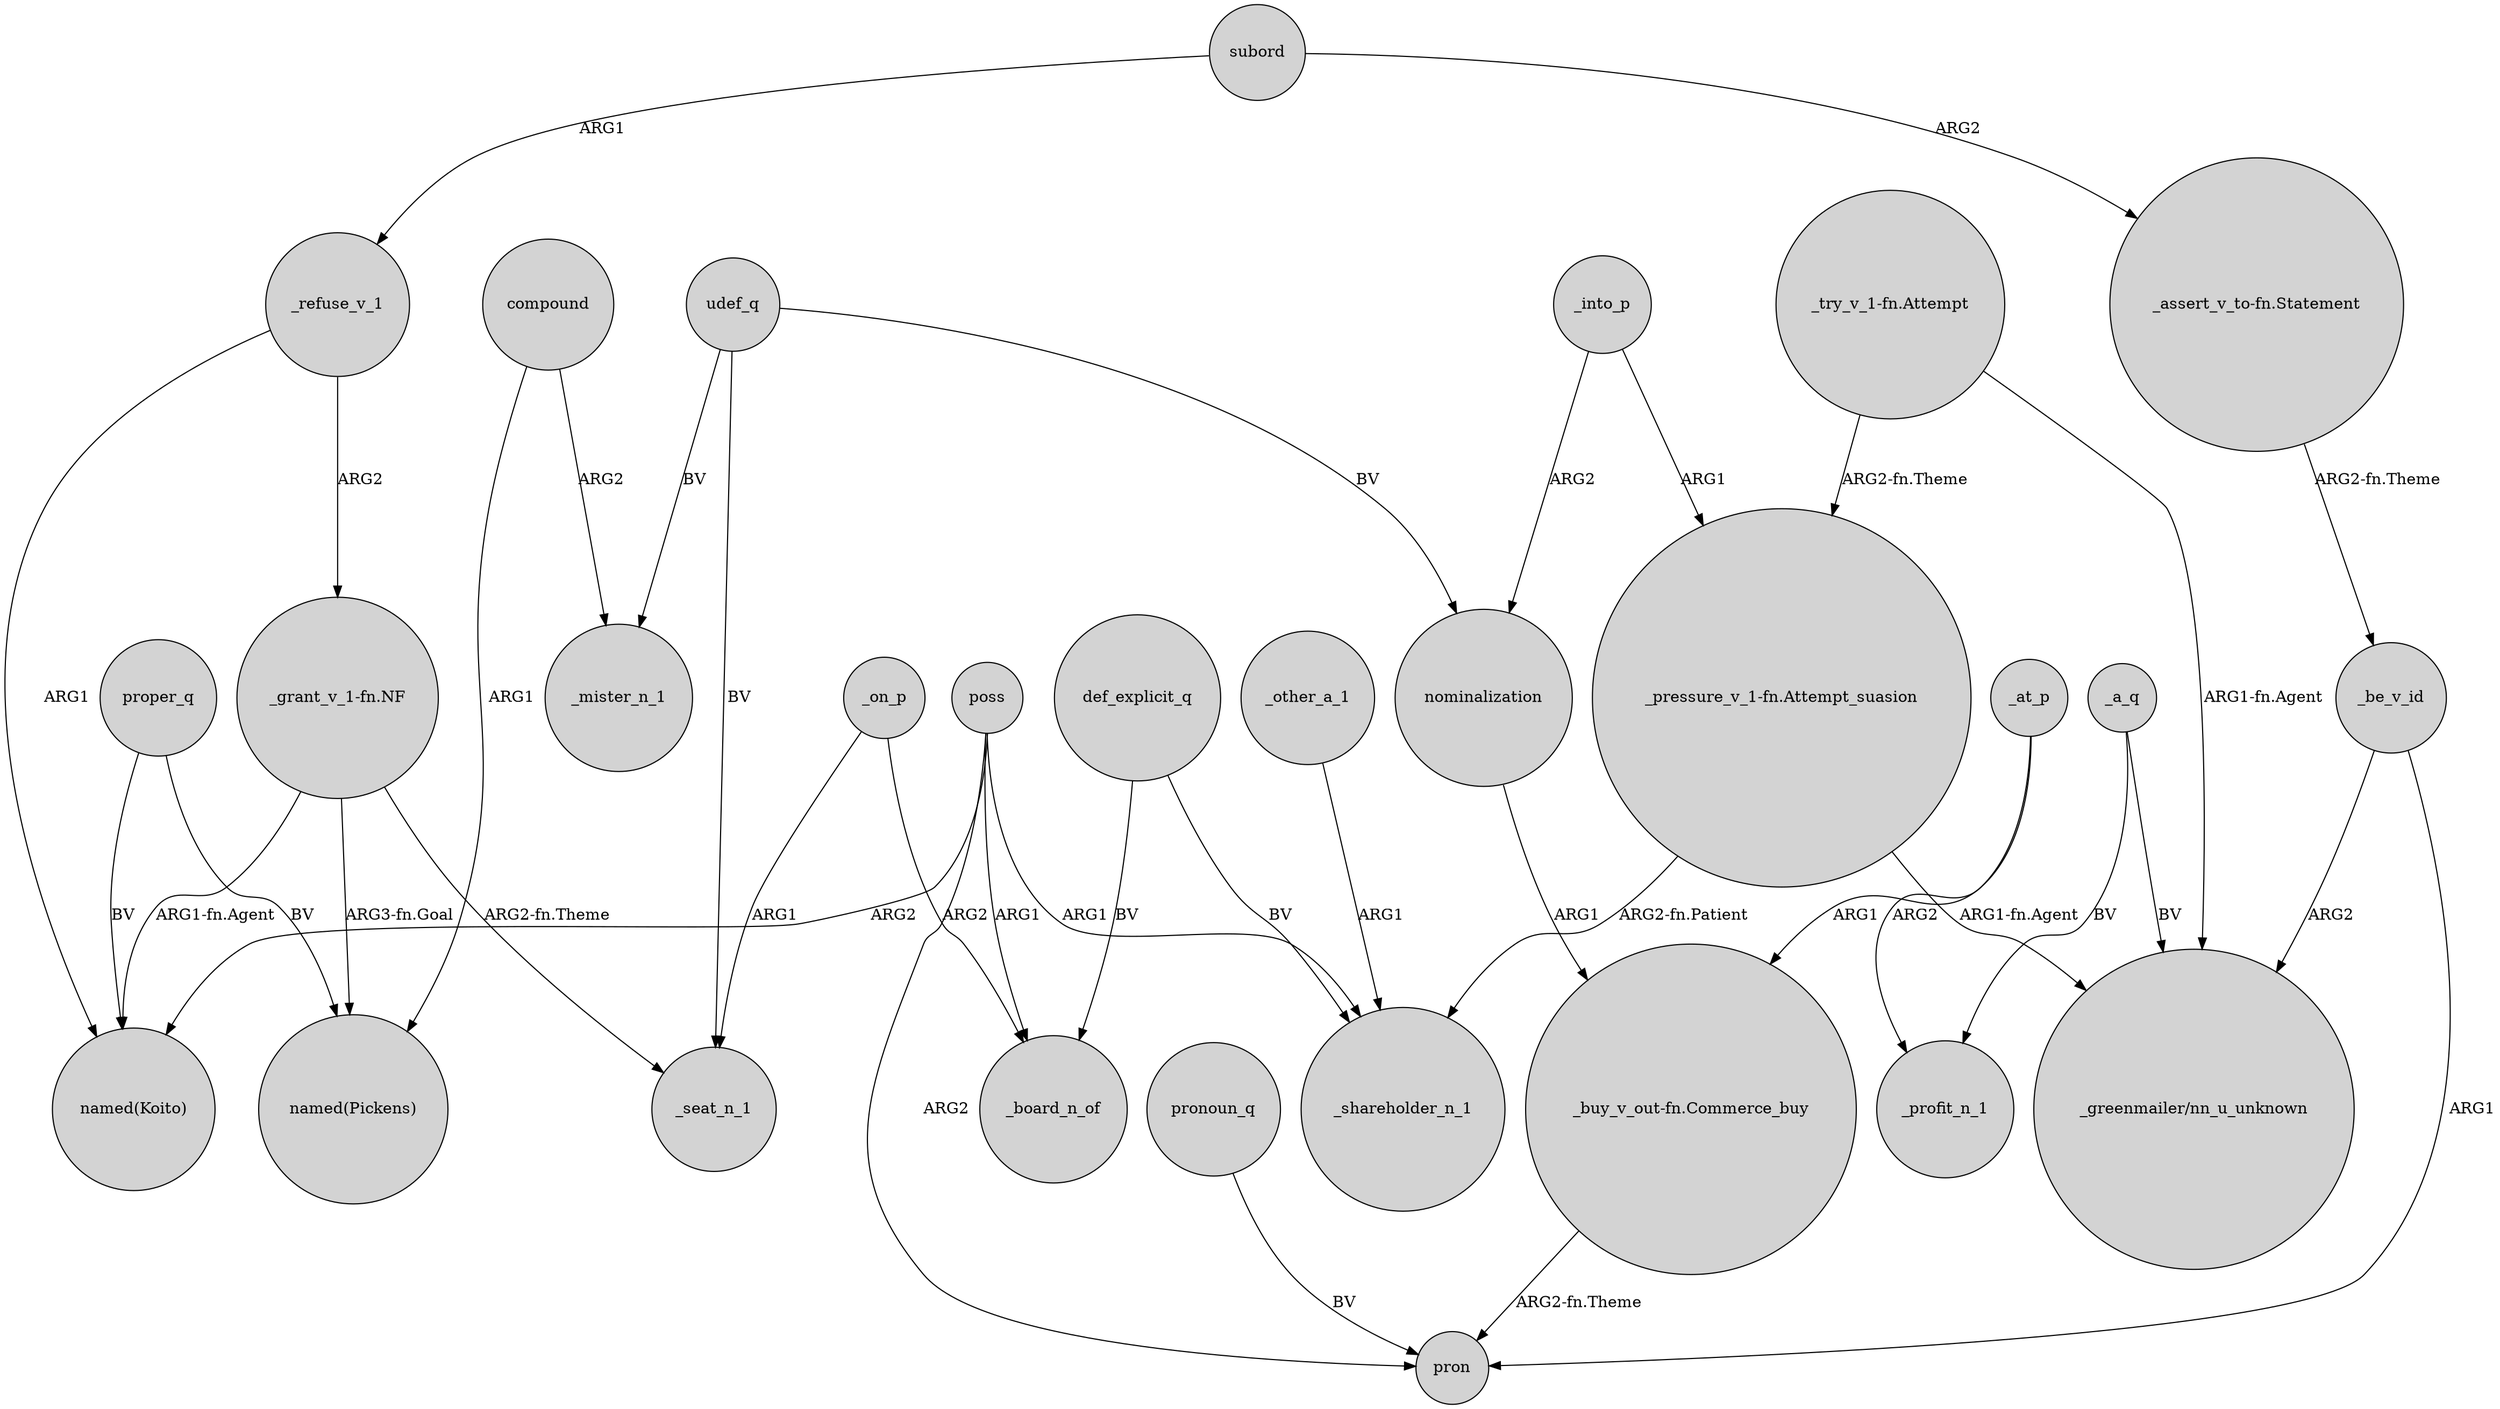 digraph {
	node [shape=circle style=filled]
	poss -> "named(Koito)" [label=ARG2]
	poss -> pron [label=ARG2]
	nominalization -> "_buy_v_out-fn.Commerce_buy" [label=ARG1]
	"_pressure_v_1-fn.Attempt_suasion" -> "_greenmailer/nn_u_unknown" [label="ARG1-fn.Agent"]
	_a_q -> "_greenmailer/nn_u_unknown" [label=BV]
	compound -> _mister_n_1 [label=ARG2]
	_refuse_v_1 -> "named(Koito)" [label=ARG1]
	_refuse_v_1 -> "_grant_v_1-fn.NF" [label=ARG2]
	"_grant_v_1-fn.NF" -> "named(Pickens)" [label="ARG3-fn.Goal"]
	"_grant_v_1-fn.NF" -> _seat_n_1 [label="ARG2-fn.Theme"]
	_into_p -> nominalization [label=ARG2]
	_at_p -> "_buy_v_out-fn.Commerce_buy" [label=ARG1]
	_at_p -> _profit_n_1 [label=ARG2]
	udef_q -> _mister_n_1 [label=BV]
	poss -> _board_n_of [label=ARG1]
	"_buy_v_out-fn.Commerce_buy" -> pron [label="ARG2-fn.Theme"]
	def_explicit_q -> _board_n_of [label=BV]
	"_pressure_v_1-fn.Attempt_suasion" -> _shareholder_n_1 [label="ARG2-fn.Patient"]
	_be_v_id -> pron [label=ARG1]
	subord -> _refuse_v_1 [label=ARG1]
	"_assert_v_to-fn.Statement" -> _be_v_id [label="ARG2-fn.Theme"]
	"_try_v_1-fn.Attempt" -> "_greenmailer/nn_u_unknown" [label="ARG1-fn.Agent"]
	pronoun_q -> pron [label=BV]
	proper_q -> "named(Pickens)" [label=BV]
	_be_v_id -> "_greenmailer/nn_u_unknown" [label=ARG2]
	_other_a_1 -> _shareholder_n_1 [label=ARG1]
	udef_q -> nominalization [label=BV]
	subord -> "_assert_v_to-fn.Statement" [label=ARG2]
	proper_q -> "named(Koito)" [label=BV]
	_on_p -> _board_n_of [label=ARG2]
	"_try_v_1-fn.Attempt" -> "_pressure_v_1-fn.Attempt_suasion" [label="ARG2-fn.Theme"]
	udef_q -> _seat_n_1 [label=BV]
	def_explicit_q -> _shareholder_n_1 [label=BV]
	poss -> _shareholder_n_1 [label=ARG1]
	_into_p -> "_pressure_v_1-fn.Attempt_suasion" [label=ARG1]
	_on_p -> _seat_n_1 [label=ARG1]
	"_grant_v_1-fn.NF" -> "named(Koito)" [label="ARG1-fn.Agent"]
	_a_q -> _profit_n_1 [label=BV]
	compound -> "named(Pickens)" [label=ARG1]
}
